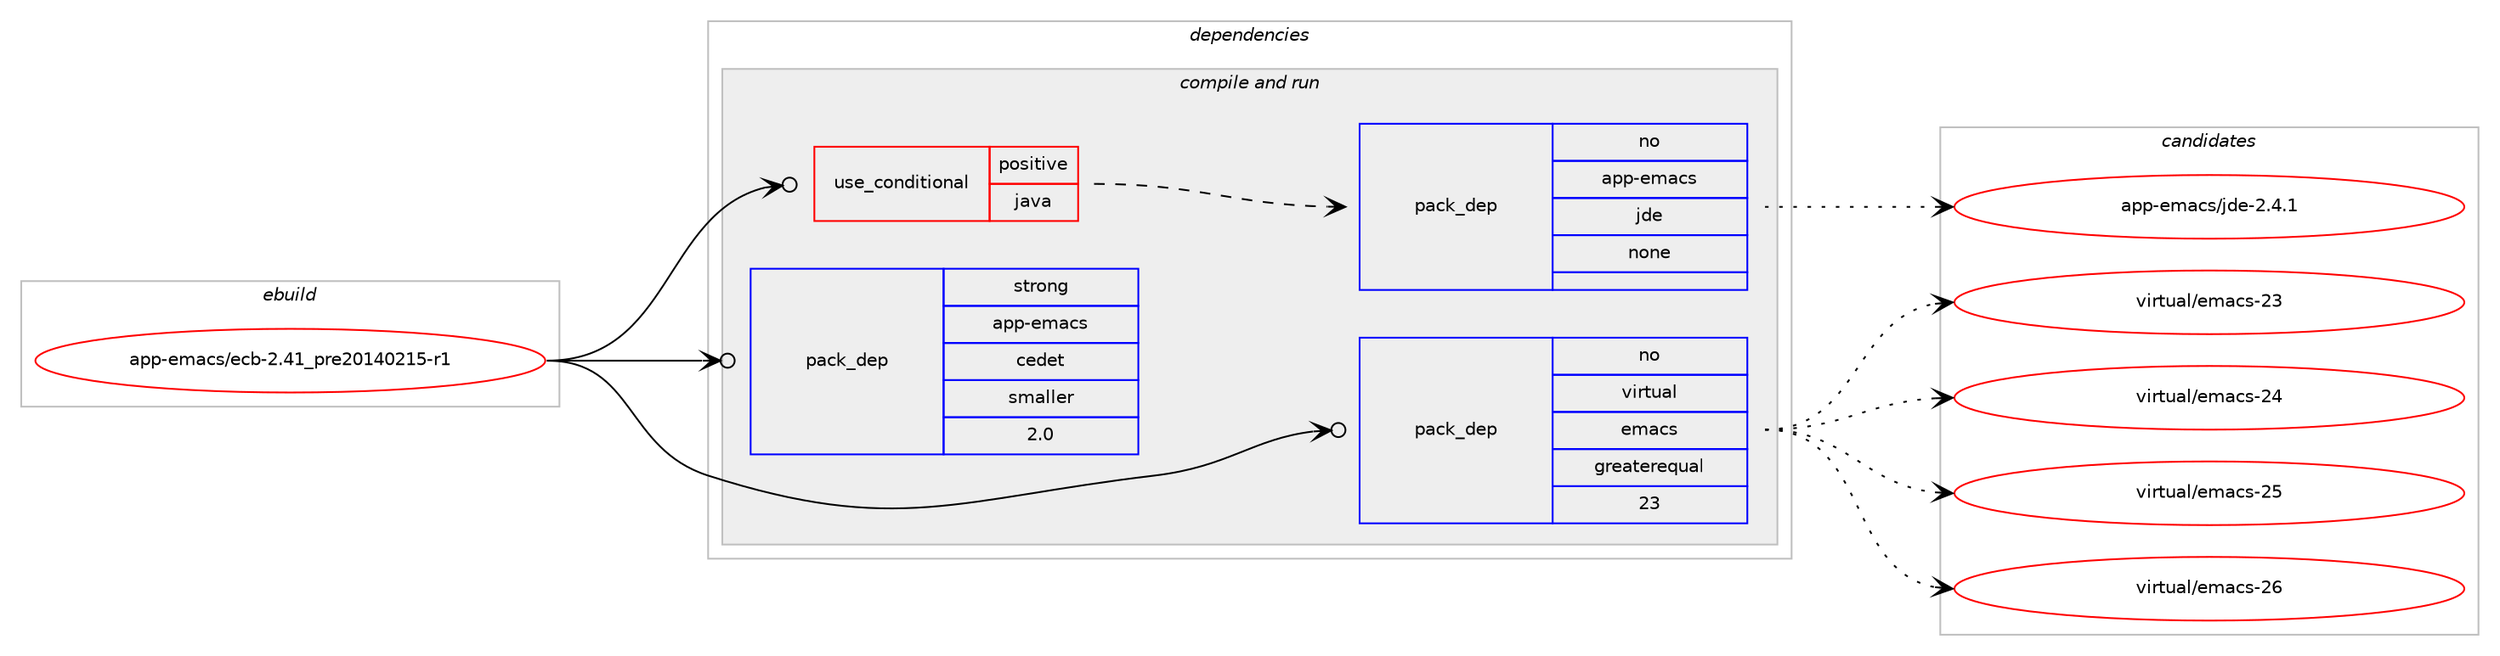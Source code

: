 digraph prolog {

# *************
# Graph options
# *************

newrank=true;
concentrate=true;
compound=true;
graph [rankdir=LR,fontname=Helvetica,fontsize=10,ranksep=1.5];#, ranksep=2.5, nodesep=0.2];
edge  [arrowhead=vee];
node  [fontname=Helvetica,fontsize=10];

# **********
# The ebuild
# **********

subgraph cluster_leftcol {
color=gray;
rank=same;
label=<<i>ebuild</i>>;
id [label="app-emacs/ecb-2.41_pre20140215-r1", color=red, width=4, href="../app-emacs/ecb-2.41_pre20140215-r1.svg"];
}

# ****************
# The dependencies
# ****************

subgraph cluster_midcol {
color=gray;
label=<<i>dependencies</i>>;
subgraph cluster_compile {
fillcolor="#eeeeee";
style=filled;
label=<<i>compile</i>>;
}
subgraph cluster_compileandrun {
fillcolor="#eeeeee";
style=filled;
label=<<i>compile and run</i>>;
subgraph cond124 {
dependency962 [label=<<TABLE BORDER="0" CELLBORDER="1" CELLSPACING="0" CELLPADDING="4"><TR><TD ROWSPAN="3" CELLPADDING="10">use_conditional</TD></TR><TR><TD>positive</TD></TR><TR><TD>java</TD></TR></TABLE>>, shape=none, color=red];
subgraph pack786 {
dependency963 [label=<<TABLE BORDER="0" CELLBORDER="1" CELLSPACING="0" CELLPADDING="4" WIDTH="220"><TR><TD ROWSPAN="6" CELLPADDING="30">pack_dep</TD></TR><TR><TD WIDTH="110">no</TD></TR><TR><TD>app-emacs</TD></TR><TR><TD>jde</TD></TR><TR><TD>none</TD></TR><TR><TD></TD></TR></TABLE>>, shape=none, color=blue];
}
dependency962:e -> dependency963:w [weight=20,style="dashed",arrowhead="vee"];
}
id:e -> dependency962:w [weight=20,style="solid",arrowhead="odotvee"];
subgraph pack787 {
dependency964 [label=<<TABLE BORDER="0" CELLBORDER="1" CELLSPACING="0" CELLPADDING="4" WIDTH="220"><TR><TD ROWSPAN="6" CELLPADDING="30">pack_dep</TD></TR><TR><TD WIDTH="110">no</TD></TR><TR><TD>virtual</TD></TR><TR><TD>emacs</TD></TR><TR><TD>greaterequal</TD></TR><TR><TD>23</TD></TR></TABLE>>, shape=none, color=blue];
}
id:e -> dependency964:w [weight=20,style="solid",arrowhead="odotvee"];
subgraph pack788 {
dependency965 [label=<<TABLE BORDER="0" CELLBORDER="1" CELLSPACING="0" CELLPADDING="4" WIDTH="220"><TR><TD ROWSPAN="6" CELLPADDING="30">pack_dep</TD></TR><TR><TD WIDTH="110">strong</TD></TR><TR><TD>app-emacs</TD></TR><TR><TD>cedet</TD></TR><TR><TD>smaller</TD></TR><TR><TD>2.0</TD></TR></TABLE>>, shape=none, color=blue];
}
id:e -> dependency965:w [weight=20,style="solid",arrowhead="odotvee"];
}
subgraph cluster_run {
fillcolor="#eeeeee";
style=filled;
label=<<i>run</i>>;
}
}

# **************
# The candidates
# **************

subgraph cluster_choices {
rank=same;
color=gray;
label=<<i>candidates</i>>;

subgraph choice786 {
color=black;
nodesep=1;
choice9711211245101109979911547106100101455046524649 [label="app-emacs/jde-2.4.1", color=red, width=4,href="../app-emacs/jde-2.4.1.svg"];
dependency963:e -> choice9711211245101109979911547106100101455046524649:w [style=dotted,weight="100"];
}
subgraph choice787 {
color=black;
nodesep=1;
choice11810511411611797108471011099799115455051 [label="virtual/emacs-23", color=red, width=4,href="../virtual/emacs-23.svg"];
choice11810511411611797108471011099799115455052 [label="virtual/emacs-24", color=red, width=4,href="../virtual/emacs-24.svg"];
choice11810511411611797108471011099799115455053 [label="virtual/emacs-25", color=red, width=4,href="../virtual/emacs-25.svg"];
choice11810511411611797108471011099799115455054 [label="virtual/emacs-26", color=red, width=4,href="../virtual/emacs-26.svg"];
dependency964:e -> choice11810511411611797108471011099799115455051:w [style=dotted,weight="100"];
dependency964:e -> choice11810511411611797108471011099799115455052:w [style=dotted,weight="100"];
dependency964:e -> choice11810511411611797108471011099799115455053:w [style=dotted,weight="100"];
dependency964:e -> choice11810511411611797108471011099799115455054:w [style=dotted,weight="100"];
}
subgraph choice788 {
color=black;
nodesep=1;
}
}

}
